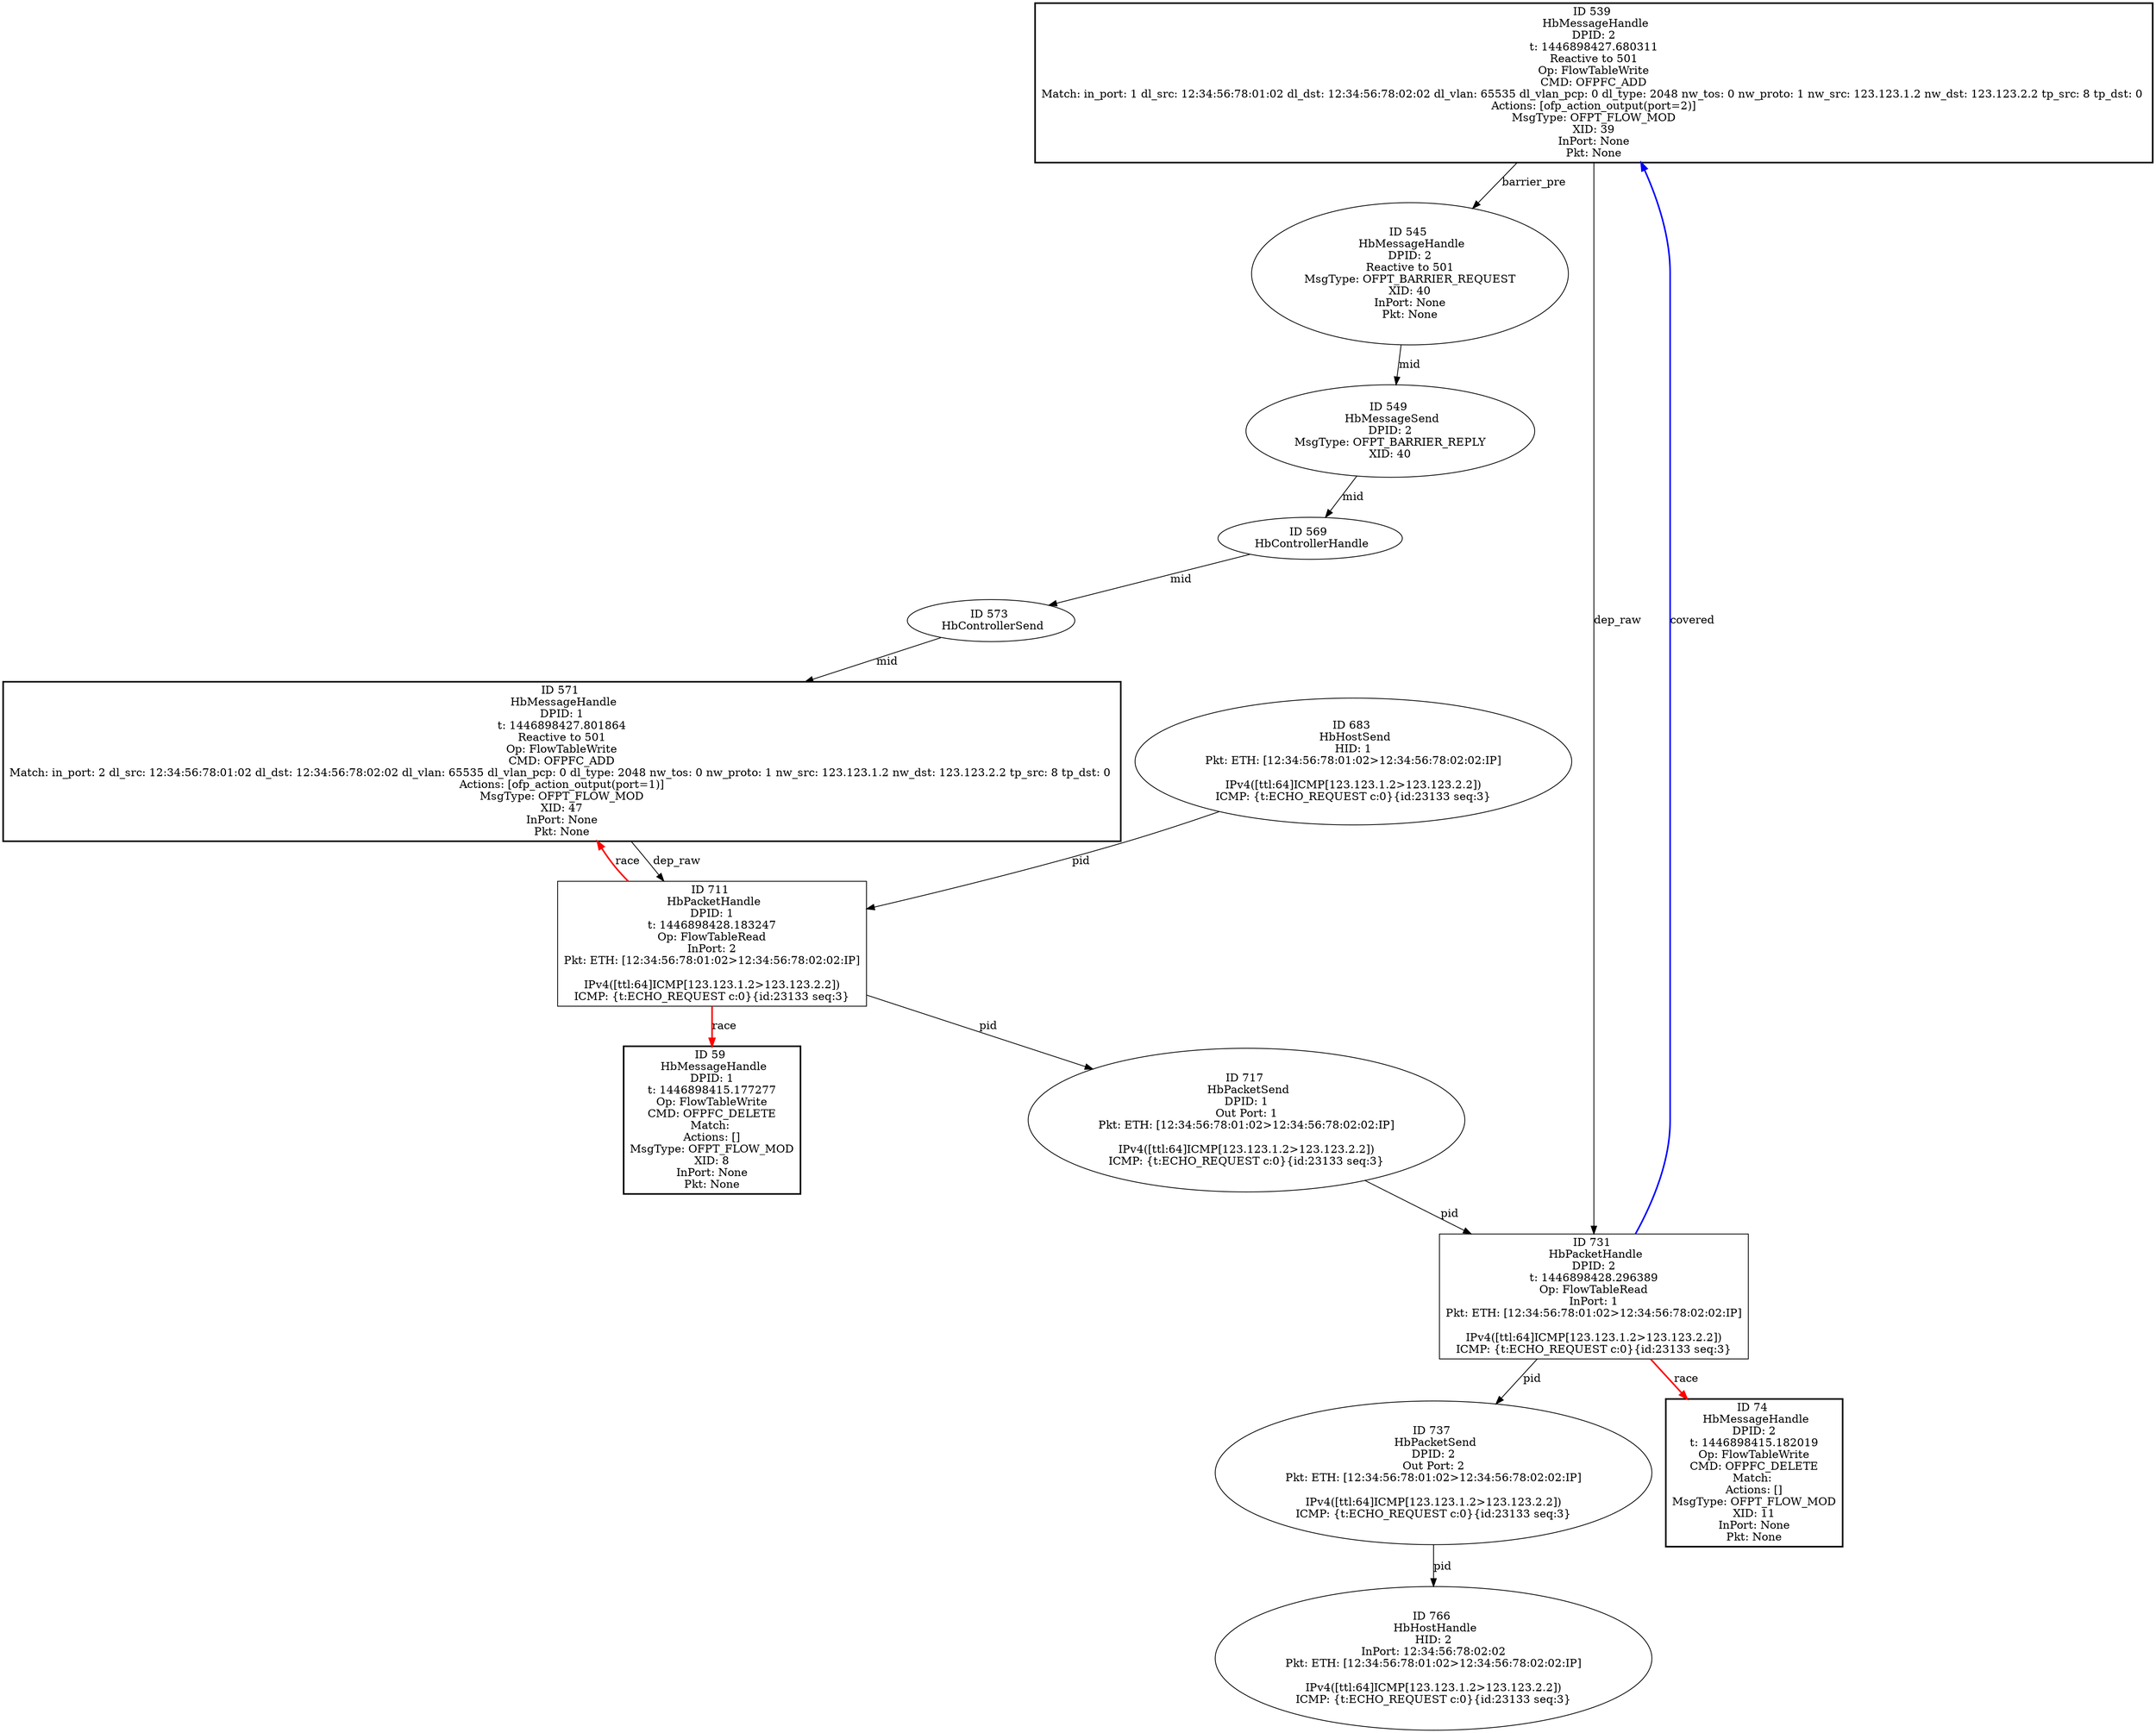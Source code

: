 strict digraph G {
539 [event=<hb_events.HbMessageHandle object at 0x1116503d0>, shape=box, cmd_type="Reactive to 501", style=bold, label="ID 539 
 HbMessageHandle
DPID: 2
t: 1446898427.680311
Reactive to 501
Op: FlowTableWrite
CMD: OFPFC_ADD
Match: in_port: 1 dl_src: 12:34:56:78:01:02 dl_dst: 12:34:56:78:02:02 dl_vlan: 65535 dl_vlan_pcp: 0 dl_type: 2048 nw_tos: 0 nw_proto: 1 nw_src: 123.123.1.2 nw_dst: 123.123.2.2 tp_src: 8 tp_dst: 0 
Actions: [ofp_action_output(port=2)]
MsgType: OFPT_FLOW_MOD
XID: 39
InPort: None
Pkt: None"];
737 [shape=oval, event=<hb_events.HbPacketSend object at 0x1116b8a90>, label="ID 737 
 HbPacketSend
DPID: 2
Out Port: 2
Pkt: ETH: [12:34:56:78:01:02>12:34:56:78:02:02:IP]

IPv4([ttl:64]ICMP[123.123.1.2>123.123.2.2])
ICMP: {t:ECHO_REQUEST c:0}{id:23133 seq:3}"];
59 [shape=box, style=bold, event=<hb_events.HbMessageHandle object at 0x1115aead0>, label="ID 59 
 HbMessageHandle
DPID: 1
t: 1446898415.177277
Op: FlowTableWrite
CMD: OFPFC_DELETE
Match: 
Actions: []
MsgType: OFPT_FLOW_MOD
XID: 8
InPort: None
Pkt: None"];
549 [shape=oval, event=<hb_events.HbMessageSend object at 0x1116504d0>, label="ID 549 
 HbMessageSend
DPID: 2
MsgType: OFPT_BARRIER_REPLY
XID: 40"];
571 [event=<hb_events.HbMessageHandle object at 0x11165cbd0>, shape=box, cmd_type="Reactive to 501", style=bold, label="ID 571 
 HbMessageHandle
DPID: 1
t: 1446898427.801864
Reactive to 501
Op: FlowTableWrite
CMD: OFPFC_ADD
Match: in_port: 2 dl_src: 12:34:56:78:01:02 dl_dst: 12:34:56:78:02:02 dl_vlan: 65535 dl_vlan_pcp: 0 dl_type: 2048 nw_tos: 0 nw_proto: 1 nw_src: 123.123.1.2 nw_dst: 123.123.2.2 tp_src: 8 tp_dst: 0 
Actions: [ofp_action_output(port=1)]
MsgType: OFPT_FLOW_MOD
XID: 47
InPort: None
Pkt: None"];
711 [shape=box, event=<hb_events.HbPacketHandle object at 0x111690410>, label="ID 711 
 HbPacketHandle
DPID: 1
t: 1446898428.183247
Op: FlowTableRead
InPort: 2
Pkt: ETH: [12:34:56:78:01:02>12:34:56:78:02:02:IP]

IPv4([ttl:64]ICMP[123.123.1.2>123.123.2.2])
ICMP: {t:ECHO_REQUEST c:0}{id:23133 seq:3}"];
74 [shape=box, style=bold, event=<hb_events.HbMessageHandle object at 0x1115bd0d0>, label="ID 74 
 HbMessageHandle
DPID: 2
t: 1446898415.182019
Op: FlowTableWrite
CMD: OFPFC_DELETE
Match: 
Actions: []
MsgType: OFPT_FLOW_MOD
XID: 11
InPort: None
Pkt: None"];
683 [shape=oval, event=<hb_events.HbHostSend object at 0x1116919d0>, label="ID 683 
 HbHostSend
HID: 1
Pkt: ETH: [12:34:56:78:01:02>12:34:56:78:02:02:IP]

IPv4([ttl:64]ICMP[123.123.1.2>123.123.2.2])
ICMP: {t:ECHO_REQUEST c:0}{id:23133 seq:3}"];
717 [shape=oval, event=<hb_events.HbPacketSend object at 0x1116a4c90>, label="ID 717 
 HbPacketSend
DPID: 1
Out Port: 1
Pkt: ETH: [12:34:56:78:01:02>12:34:56:78:02:02:IP]

IPv4([ttl:64]ICMP[123.123.1.2>123.123.2.2])
ICMP: {t:ECHO_REQUEST c:0}{id:23133 seq:3}"];
545 [shape=oval, cmd_type="Reactive to 501", event=<hb_events.HbMessageHandle object at 0x111650590>, label="ID 545 
 HbMessageHandle
DPID: 2
Reactive to 501
MsgType: OFPT_BARRIER_REQUEST
XID: 40
InPort: None
Pkt: None"];
569 [shape=oval, event=<hb_events.HbControllerHandle object at 0x1116562d0>, label="ID 569 
 HbControllerHandle"];
731 [shape=box, event=<hb_events.HbPacketHandle object at 0x1116a9510>, label="ID 731 
 HbPacketHandle
DPID: 2
t: 1446898428.296389
Op: FlowTableRead
InPort: 1
Pkt: ETH: [12:34:56:78:01:02>12:34:56:78:02:02:IP]

IPv4([ttl:64]ICMP[123.123.1.2>123.123.2.2])
ICMP: {t:ECHO_REQUEST c:0}{id:23133 seq:3}"];
573 [shape=oval, event=<hb_events.HbControllerSend object at 0x111656d10>, label="ID 573 
 HbControllerSend"];
766 [shape=oval, event=<hb_events.HbHostHandle object at 0x111704f50>, label="ID 766 
 HbHostHandle
HID: 2
InPort: 12:34:56:78:02:02
Pkt: ETH: [12:34:56:78:01:02>12:34:56:78:02:02:IP]

IPv4([ttl:64]ICMP[123.123.1.2>123.123.2.2])
ICMP: {t:ECHO_REQUEST c:0}{id:23133 seq:3}"];
539 -> 545  [rel=barrier_pre, label=barrier_pre];
539 -> 731  [rel=dep_raw, label=dep_raw];
737 -> 766  [rel=pid, label=pid];
549 -> 569  [rel=mid, label=mid];
571 -> 711  [rel=dep_raw, label=dep_raw];
711 -> 571  [harmful=True, color=red, style=bold, rel=race, label=race];
711 -> 59  [harmful=True, color=red, style=bold, rel=race, label=race];
711 -> 717  [rel=pid, label=pid];
683 -> 711  [rel=pid, label=pid];
717 -> 731  [rel=pid, label=pid];
545 -> 549  [rel=mid, label=mid];
569 -> 573  [rel=mid, label=mid];
731 -> 737  [rel=pid, label=pid];
731 -> 74  [harmful=True, color=red, style=bold, rel=race, label=race];
731 -> 539  [harmful=True, color=blue, style=bold, rel=covered, label=covered];
573 -> 571  [rel=mid, label=mid];
}
